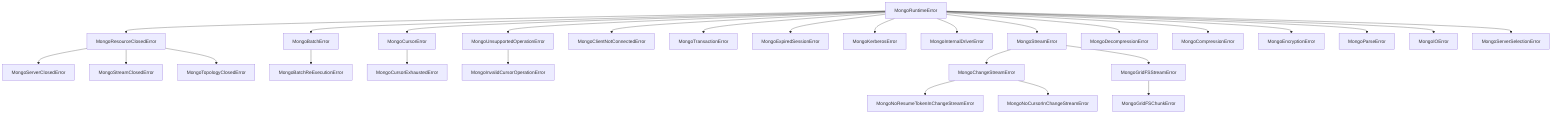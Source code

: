 graph TD
    MongoRuntimeError --> MongoResourceClosedError
    MongoBatchError --> MongoBatchReExecutionError
    MongoRuntimeError --> MongoBatchError
    MongoRuntimeError --> MongoCursorError
    MongoRuntimeError --> MongoUnsupportedOperationError
    MongoUnsupportedOperationError --> MongoInvalidCursorOperationError
    MongoRuntimeError --> MongoClientNotConnectedError
    MongoRuntimeError --> MongoTransactionError
    MongoRuntimeError --> MongoExpiredSessionError
    MongoResourceClosedError --> MongoServerClosedError
    MongoRuntimeError --> MongoKerberosError
    MongoRuntimeError --> MongoInternalDriverError
    MongoRuntimeError --> MongoStreamError
    MongoStreamError --> MongoChangeStreamError
    MongoStreamError --> MongoGridFSStreamError
    MongoGridFSStreamError --> MongoGridFSChunkError
    MongoResourceClosedError --> MongoStreamClosedError
    MongoChangeStreamError --> MongoNoResumeTokenInChangeStreamError
    MongoChangeStreamError --> MongoNoCursorInChangeStreamError
    MongoRuntimeError --> MongoDecompressionError
    MongoRuntimeError --> MongoCompressionError
    MongoRuntimeError --> MongoEncryptionError
    MongoRuntimeError --> MongoParseError
    MongoCursorError --> MongoCursorExhaustedError
    MongoResourceClosedError --> MongoTopologyClosedError
    MongoRuntimeError --> MongoIOError
    MongoRuntimeError --> MongoServerSelectionError